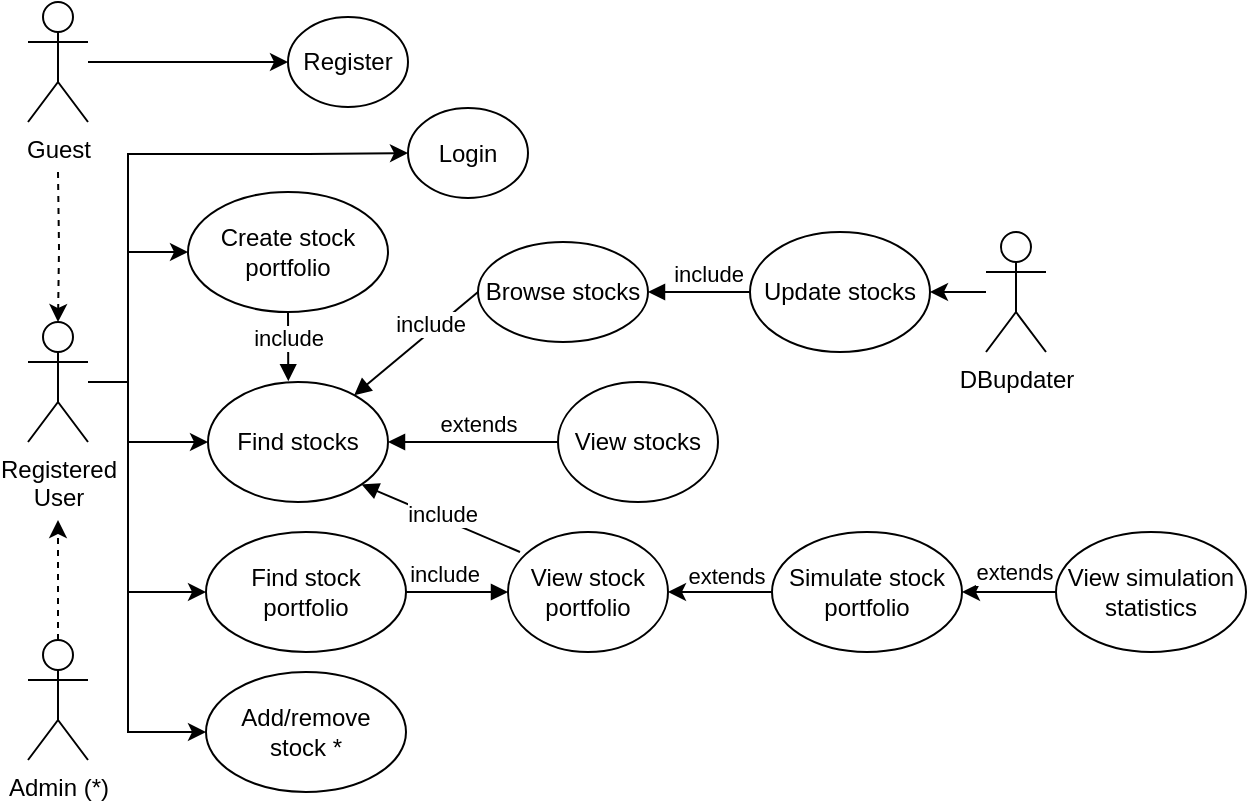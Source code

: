 <mxfile version="13.11.0" type="device"><diagram id="KRLtTsY45kWRcjKl47R4" name="Page-1"><mxGraphModel dx="981" dy="500" grid="1" gridSize="10" guides="1" tooltips="1" connect="1" arrows="1" fold="1" page="1" pageScale="1" pageWidth="827" pageHeight="1169" math="0" shadow="0"><root><mxCell id="0"/><mxCell id="1" parent="0"/><mxCell id="cpnQyGJO8iil3C7RBnsC-13" style="rounded=0;orthogonalLoop=1;jettySize=auto;html=1;entryX=0;entryY=0.5;entryDx=0;entryDy=0;edgeStyle=orthogonalEdgeStyle;" parent="1" source="cpnQyGJO8iil3C7RBnsC-1" target="cpnQyGJO8iil3C7RBnsC-8" edge="1"><mxGeometry relative="1" as="geometry"><Array as="points"><mxPoint x="190" y="295"/><mxPoint x="190" y="325"/></Array></mxGeometry></mxCell><mxCell id="cpnQyGJO8iil3C7RBnsC-14" style="rounded=0;orthogonalLoop=1;jettySize=auto;html=1;entryX=0;entryY=0.5;entryDx=0;entryDy=0;edgeStyle=orthogonalEdgeStyle;" parent="1" source="cpnQyGJO8iil3C7RBnsC-1" target="cpnQyGJO8iil3C7RBnsC-9" edge="1"><mxGeometry relative="1" as="geometry"><Array as="points"><mxPoint x="190" y="295"/><mxPoint x="190" y="400"/></Array></mxGeometry></mxCell><mxCell id="cpnQyGJO8iil3C7RBnsC-22" style="rounded=0;orthogonalLoop=1;jettySize=auto;html=1;entryX=0;entryY=0.5;entryDx=0;entryDy=0;edgeStyle=orthogonalEdgeStyle;" parent="1" source="cpnQyGJO8iil3C7RBnsC-1" target="cpnQyGJO8iil3C7RBnsC-21" edge="1"><mxGeometry relative="1" as="geometry"><Array as="points"><mxPoint x="190" y="295"/><mxPoint x="190" y="230"/></Array></mxGeometry></mxCell><mxCell id="cpnQyGJO8iil3C7RBnsC-27" style="edgeStyle=orthogonalEdgeStyle;rounded=0;orthogonalLoop=1;jettySize=auto;html=1;entryX=0;entryY=0.5;entryDx=0;entryDy=0;" parent="1" target="cpnQyGJO8iil3C7RBnsC-25" edge="1"><mxGeometry relative="1" as="geometry"><mxPoint x="170" y="295" as="sourcePoint"/><Array as="points"><mxPoint x="170" y="295"/><mxPoint x="190" y="295"/><mxPoint x="190" y="470"/></Array></mxGeometry></mxCell><mxCell id="cpnQyGJO8iil3C7RBnsC-32" style="edgeStyle=orthogonalEdgeStyle;rounded=0;orthogonalLoop=1;jettySize=auto;html=1;entryX=0;entryY=0.5;entryDx=0;entryDy=0;" parent="1" source="cpnQyGJO8iil3C7RBnsC-1" target="cpnQyGJO8iil3C7RBnsC-2" edge="1"><mxGeometry relative="1" as="geometry"><mxPoint x="290" y="110" as="targetPoint"/><Array as="points"><mxPoint x="190" y="295"/><mxPoint x="190" y="181"/><mxPoint x="280" y="181"/></Array></mxGeometry></mxCell><mxCell id="cpnQyGJO8iil3C7RBnsC-1" value="&lt;div&gt;Registered&lt;/div&gt;&lt;div&gt;User&lt;/div&gt;" style="shape=umlActor;verticalLabelPosition=bottom;verticalAlign=top;html=1;" parent="1" vertex="1"><mxGeometry x="140" y="265" width="30" height="60" as="geometry"/></mxCell><mxCell id="cpnQyGJO8iil3C7RBnsC-2" value="Login" style="ellipse;whiteSpace=wrap;html=1;" parent="1" vertex="1"><mxGeometry x="330" y="158" width="60" height="45" as="geometry"/></mxCell><mxCell id="cpnQyGJO8iil3C7RBnsC-6" style="rounded=0;orthogonalLoop=1;jettySize=auto;html=1;dashed=1;" parent="1" source="cpnQyGJO8iil3C7RBnsC-4" edge="1"><mxGeometry relative="1" as="geometry"><mxPoint x="155" y="364" as="targetPoint"/></mxGeometry></mxCell><mxCell id="cpnQyGJO8iil3C7RBnsC-4" value="Admin (*)" style="shape=umlActor;verticalLabelPosition=bottom;verticalAlign=top;html=1;" parent="1" vertex="1"><mxGeometry x="140" y="424" width="30" height="60" as="geometry"/></mxCell><mxCell id="cpnQyGJO8iil3C7RBnsC-8" value="Find stocks" style="ellipse;whiteSpace=wrap;html=1;" parent="1" vertex="1"><mxGeometry x="230" y="295" width="90" height="60" as="geometry"/></mxCell><mxCell id="cpnQyGJO8iil3C7RBnsC-9" value="Find stock portfolio" style="ellipse;whiteSpace=wrap;html=1;" parent="1" vertex="1"><mxGeometry x="229" y="370" width="100" height="60" as="geometry"/></mxCell><mxCell id="cpnQyGJO8iil3C7RBnsC-10" value="View stocks" style="ellipse;whiteSpace=wrap;html=1;" parent="1" vertex="1"><mxGeometry x="405" y="295" width="80" height="60" as="geometry"/></mxCell><mxCell id="cpnQyGJO8iil3C7RBnsC-11" value="extends" style="html=1;verticalAlign=bottom;endArrow=block;exitX=0;exitY=0.5;exitDx=0;exitDy=0;entryX=1;entryY=0.5;entryDx=0;entryDy=0;" parent="1" source="cpnQyGJO8iil3C7RBnsC-10" target="cpnQyGJO8iil3C7RBnsC-8" edge="1"><mxGeometry x="-0.043" width="80" relative="1" as="geometry"><mxPoint x="405" y="525" as="sourcePoint"/><mxPoint x="265" y="370" as="targetPoint"/><mxPoint as="offset"/></mxGeometry></mxCell><mxCell id="cpnQyGJO8iil3C7RBnsC-15" value="View stock portfolio" style="ellipse;whiteSpace=wrap;html=1;" parent="1" vertex="1"><mxGeometry x="380" y="370" width="80" height="60" as="geometry"/></mxCell><mxCell id="cpnQyGJO8iil3C7RBnsC-18" value="include" style="html=1;verticalAlign=bottom;endArrow=block;exitX=1;exitY=0.5;exitDx=0;exitDy=0;entryX=0;entryY=0.5;entryDx=0;entryDy=0;" parent="1" source="cpnQyGJO8iil3C7RBnsC-9" target="cpnQyGJO8iil3C7RBnsC-15" edge="1"><mxGeometry x="-0.25" width="80" relative="1" as="geometry"><mxPoint x="339" y="400" as="sourcePoint"/><mxPoint x="380" y="400" as="targetPoint"/><mxPoint as="offset"/></mxGeometry></mxCell><mxCell id="cpnQyGJO8iil3C7RBnsC-20" value="include" style="html=1;verticalAlign=bottom;endArrow=block;exitX=0.075;exitY=0.167;exitDx=0;exitDy=0;entryX=1;entryY=1;entryDx=0;entryDy=0;exitPerimeter=0;" parent="1" source="cpnQyGJO8iil3C7RBnsC-15" target="cpnQyGJO8iil3C7RBnsC-8" edge="1"><mxGeometry x="-0.079" y="6" width="80" relative="1" as="geometry"><mxPoint x="365" y="445" as="sourcePoint"/><mxPoint x="429.0" y="445" as="targetPoint"/><mxPoint as="offset"/></mxGeometry></mxCell><mxCell id="cpnQyGJO8iil3C7RBnsC-21" value="Create stock portfolio" style="ellipse;whiteSpace=wrap;html=1;" parent="1" vertex="1"><mxGeometry x="220" y="200" width="100" height="60" as="geometry"/></mxCell><mxCell id="cpnQyGJO8iil3C7RBnsC-24" value="include" style="html=1;verticalAlign=bottom;endArrow=block;entryX=0.446;entryY=-0.007;entryDx=0;entryDy=0;entryPerimeter=0;exitX=0.5;exitY=1;exitDx=0;exitDy=0;" parent="1" source="cpnQyGJO8iil3C7RBnsC-21" target="cpnQyGJO8iil3C7RBnsC-8" edge="1"><mxGeometry x="0.289" width="80" relative="1" as="geometry"><mxPoint x="279" y="260" as="sourcePoint"/><mxPoint x="278.97" y="296.56" as="targetPoint"/><mxPoint as="offset"/></mxGeometry></mxCell><mxCell id="cpnQyGJO8iil3C7RBnsC-25" value="&lt;div&gt;Add/remove&lt;/div&gt;&lt;div&gt;stock *&lt;br&gt;&lt;/div&gt;" style="ellipse;whiteSpace=wrap;html=1;" parent="1" vertex="1"><mxGeometry x="229" y="440" width="100" height="60" as="geometry"/></mxCell><mxCell id="kd7C2uq3keajGQlEg1Ez-1" value="" style="edgeStyle=orthogonalEdgeStyle;rounded=0;orthogonalLoop=1;jettySize=auto;html=1;" edge="1" parent="1" source="cpnQyGJO8iil3C7RBnsC-28" target="cpnQyGJO8iil3C7RBnsC-37"><mxGeometry relative="1" as="geometry"/></mxCell><mxCell id="cpnQyGJO8iil3C7RBnsC-28" value="&lt;div&gt;DBupdater&lt;/div&gt;" style="shape=umlActor;verticalLabelPosition=bottom;verticalAlign=top;html=1;" parent="1" vertex="1"><mxGeometry x="619" y="220" width="30" height="60" as="geometry"/></mxCell><mxCell id="cpnQyGJO8iil3C7RBnsC-33" value="Browse stocks" style="ellipse;whiteSpace=wrap;html=1;" parent="1" vertex="1"><mxGeometry x="365" y="225" width="85" height="50" as="geometry"/></mxCell><mxCell id="cpnQyGJO8iil3C7RBnsC-34" value="include" style="html=1;verticalAlign=bottom;endArrow=block;exitX=0;exitY=0.5;exitDx=0;exitDy=0;" parent="1" source="cpnQyGJO8iil3C7RBnsC-33" target="cpnQyGJO8iil3C7RBnsC-8" edge="1"><mxGeometry x="-0.159" y="4" width="80" relative="1" as="geometry"><mxPoint x="385" y="285" as="sourcePoint"/><mxPoint x="449.0" y="285" as="targetPoint"/><mxPoint as="offset"/></mxGeometry></mxCell><mxCell id="cpnQyGJO8iil3C7RBnsC-37" value="Update stocks" style="ellipse;whiteSpace=wrap;html=1;" parent="1" vertex="1"><mxGeometry x="501" y="220" width="90" height="60" as="geometry"/></mxCell><mxCell id="cpnQyGJO8iil3C7RBnsC-39" value="include" style="html=1;verticalAlign=bottom;endArrow=block;exitX=0;exitY=0.5;exitDx=0;exitDy=0;" parent="1" source="cpnQyGJO8iil3C7RBnsC-37" target="cpnQyGJO8iil3C7RBnsC-33" edge="1"><mxGeometry x="-0.176" width="80" relative="1" as="geometry"><mxPoint x="385" y="265" as="sourcePoint"/><mxPoint x="449" y="265" as="targetPoint"/><mxPoint as="offset"/></mxGeometry></mxCell><mxCell id="eAsHCxN4buOYZPBH0Y41-2" style="edgeStyle=orthogonalEdgeStyle;rounded=0;orthogonalLoop=1;jettySize=auto;html=1;entryX=0;entryY=0.5;entryDx=0;entryDy=0;" parent="1" source="eAsHCxN4buOYZPBH0Y41-3" target="eAsHCxN4buOYZPBH0Y41-4" edge="1"><mxGeometry relative="1" as="geometry"><mxPoint x="290" y="-50" as="targetPoint"/><Array as="points"><mxPoint x="270" y="135"/><mxPoint x="270" y="135"/></Array></mxGeometry></mxCell><mxCell id="eAsHCxN4buOYZPBH0Y41-5" value="" style="edgeStyle=orthogonalEdgeStyle;rounded=0;orthogonalLoop=1;jettySize=auto;html=1;dashed=1;" parent="1" target="cpnQyGJO8iil3C7RBnsC-1" edge="1"><mxGeometry relative="1" as="geometry"><mxPoint x="155" y="190" as="sourcePoint"/></mxGeometry></mxCell><mxCell id="eAsHCxN4buOYZPBH0Y41-3" value="Guest" style="shape=umlActor;verticalLabelPosition=bottom;verticalAlign=top;html=1;" parent="1" vertex="1"><mxGeometry x="140" y="105" width="30" height="60" as="geometry"/></mxCell><mxCell id="eAsHCxN4buOYZPBH0Y41-4" value="Register" style="ellipse;whiteSpace=wrap;html=1;" parent="1" vertex="1"><mxGeometry x="270" y="112.5" width="60" height="45" as="geometry"/></mxCell><mxCell id="eAsHCxN4buOYZPBH0Y41-11" value="" style="rounded=0;orthogonalLoop=1;jettySize=auto;html=1;edgeStyle=orthogonalEdgeStyle;" parent="1" source="eAsHCxN4buOYZPBH0Y41-10" target="cpnQyGJO8iil3C7RBnsC-15" edge="1"><mxGeometry relative="1" as="geometry"/></mxCell><mxCell id="eAsHCxN4buOYZPBH0Y41-13" value="extends" style="edgeLabel;html=1;align=center;verticalAlign=middle;resizable=0;points=[];" parent="eAsHCxN4buOYZPBH0Y41-11" vertex="1" connectable="0"><mxGeometry x="-0.237" y="3" relative="1" as="geometry"><mxPoint x="-3" y="-11" as="offset"/></mxGeometry></mxCell><mxCell id="eAsHCxN4buOYZPBH0Y41-10" value="Simulate stock portfolio" style="ellipse;whiteSpace=wrap;html=1;" parent="1" vertex="1"><mxGeometry x="512" y="370" width="95" height="60" as="geometry"/></mxCell><mxCell id="eAsHCxN4buOYZPBH0Y41-17" value="" style="rounded=0;orthogonalLoop=1;jettySize=auto;html=1;entryX=1;entryY=0.5;entryDx=0;entryDy=0;exitX=0;exitY=0.5;exitDx=0;exitDy=0;" parent="1" source="eAsHCxN4buOYZPBH0Y41-14" target="eAsHCxN4buOYZPBH0Y41-10" edge="1"><mxGeometry relative="1" as="geometry"><mxPoint x="625" y="480" as="targetPoint"/><mxPoint x="530" y="480" as="sourcePoint"/></mxGeometry></mxCell><mxCell id="eAsHCxN4buOYZPBH0Y41-18" value="extends" style="edgeLabel;html=1;align=center;verticalAlign=middle;resizable=0;points=[];" parent="eAsHCxN4buOYZPBH0Y41-17" vertex="1" connectable="0"><mxGeometry x="-0.317" y="-1" relative="1" as="geometry"><mxPoint x="-4.76" y="-9" as="offset"/></mxGeometry></mxCell><mxCell id="eAsHCxN4buOYZPBH0Y41-14" value="View simulation statistics" style="ellipse;whiteSpace=wrap;html=1;" parent="1" vertex="1"><mxGeometry x="654" y="370" width="95" height="60" as="geometry"/></mxCell></root></mxGraphModel></diagram></mxfile>
